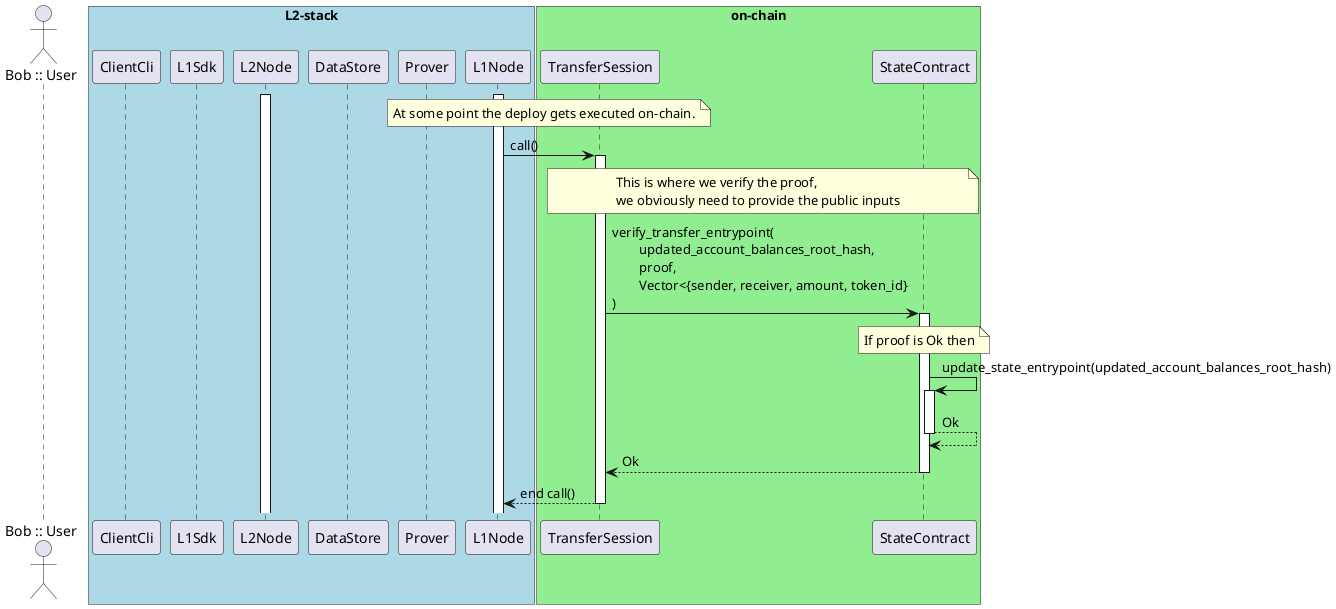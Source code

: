 @startuml
autoactivate on
actor "Bob :: User" as Bob
box "L2-stack" #LightBlue
participant ClientCli
participant L1Sdk
participant L2Node
participant DataStore
participant Prover
participant L1Node
end box
box "on-chain" #LightGreen
participant TransferSession
participant StateContract
end box

activate L1Node
activate L2Node

note over L1Node, TransferSession
At some point the deploy gets executed on-chain.
end note

L1Node -> TransferSession: call()

note over TransferSession, StateContract
This is where we verify the proof,
we obviously need to provide the public inputs
end note

TransferSession -> StateContract: verify_transfer_entrypoint(\n\tupdated_account_balances_root_hash,\n\tproof,\n\tVector<{sender, receiver, amount, token_id}\n)

note over StateContract, StateContract
If proof is Ok then
end note
StateContract -> StateContract: update_state_entrypoint(updated_account_balances_root_hash)
StateContract --> StateContract: Ok
StateContract --> TransferSession: Ok 
TransferSession --> L1Node: end call()
@enduml
